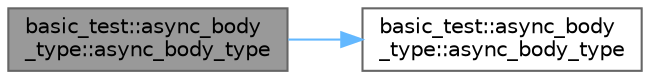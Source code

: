 digraph "basic_test::async_body_type::async_body_type"
{
 // LATEX_PDF_SIZE
  bgcolor="transparent";
  edge [fontname=Helvetica,fontsize=10,labelfontname=Helvetica,labelfontsize=10];
  node [fontname=Helvetica,fontsize=10,shape=box,height=0.2,width=0.4];
  rankdir="LR";
  Node1 [id="Node000001",label="basic_test::async_body\l_type::async_body_type",height=0.2,width=0.4,color="gray40", fillcolor="grey60", style="filled", fontcolor="black",tooltip=" "];
  Node1 -> Node2 [id="edge1_Node000001_Node000002",color="steelblue1",style="solid",tooltip=" "];
  Node2 [id="Node000002",label="basic_test::async_body\l_type::async_body_type",height=0.2,width=0.4,color="grey40", fillcolor="white", style="filled",URL="$classbasic__test_1_1async__body__type.html#a6cc101c73edc296d284b3683a5b9c05e",tooltip=" "];
}
